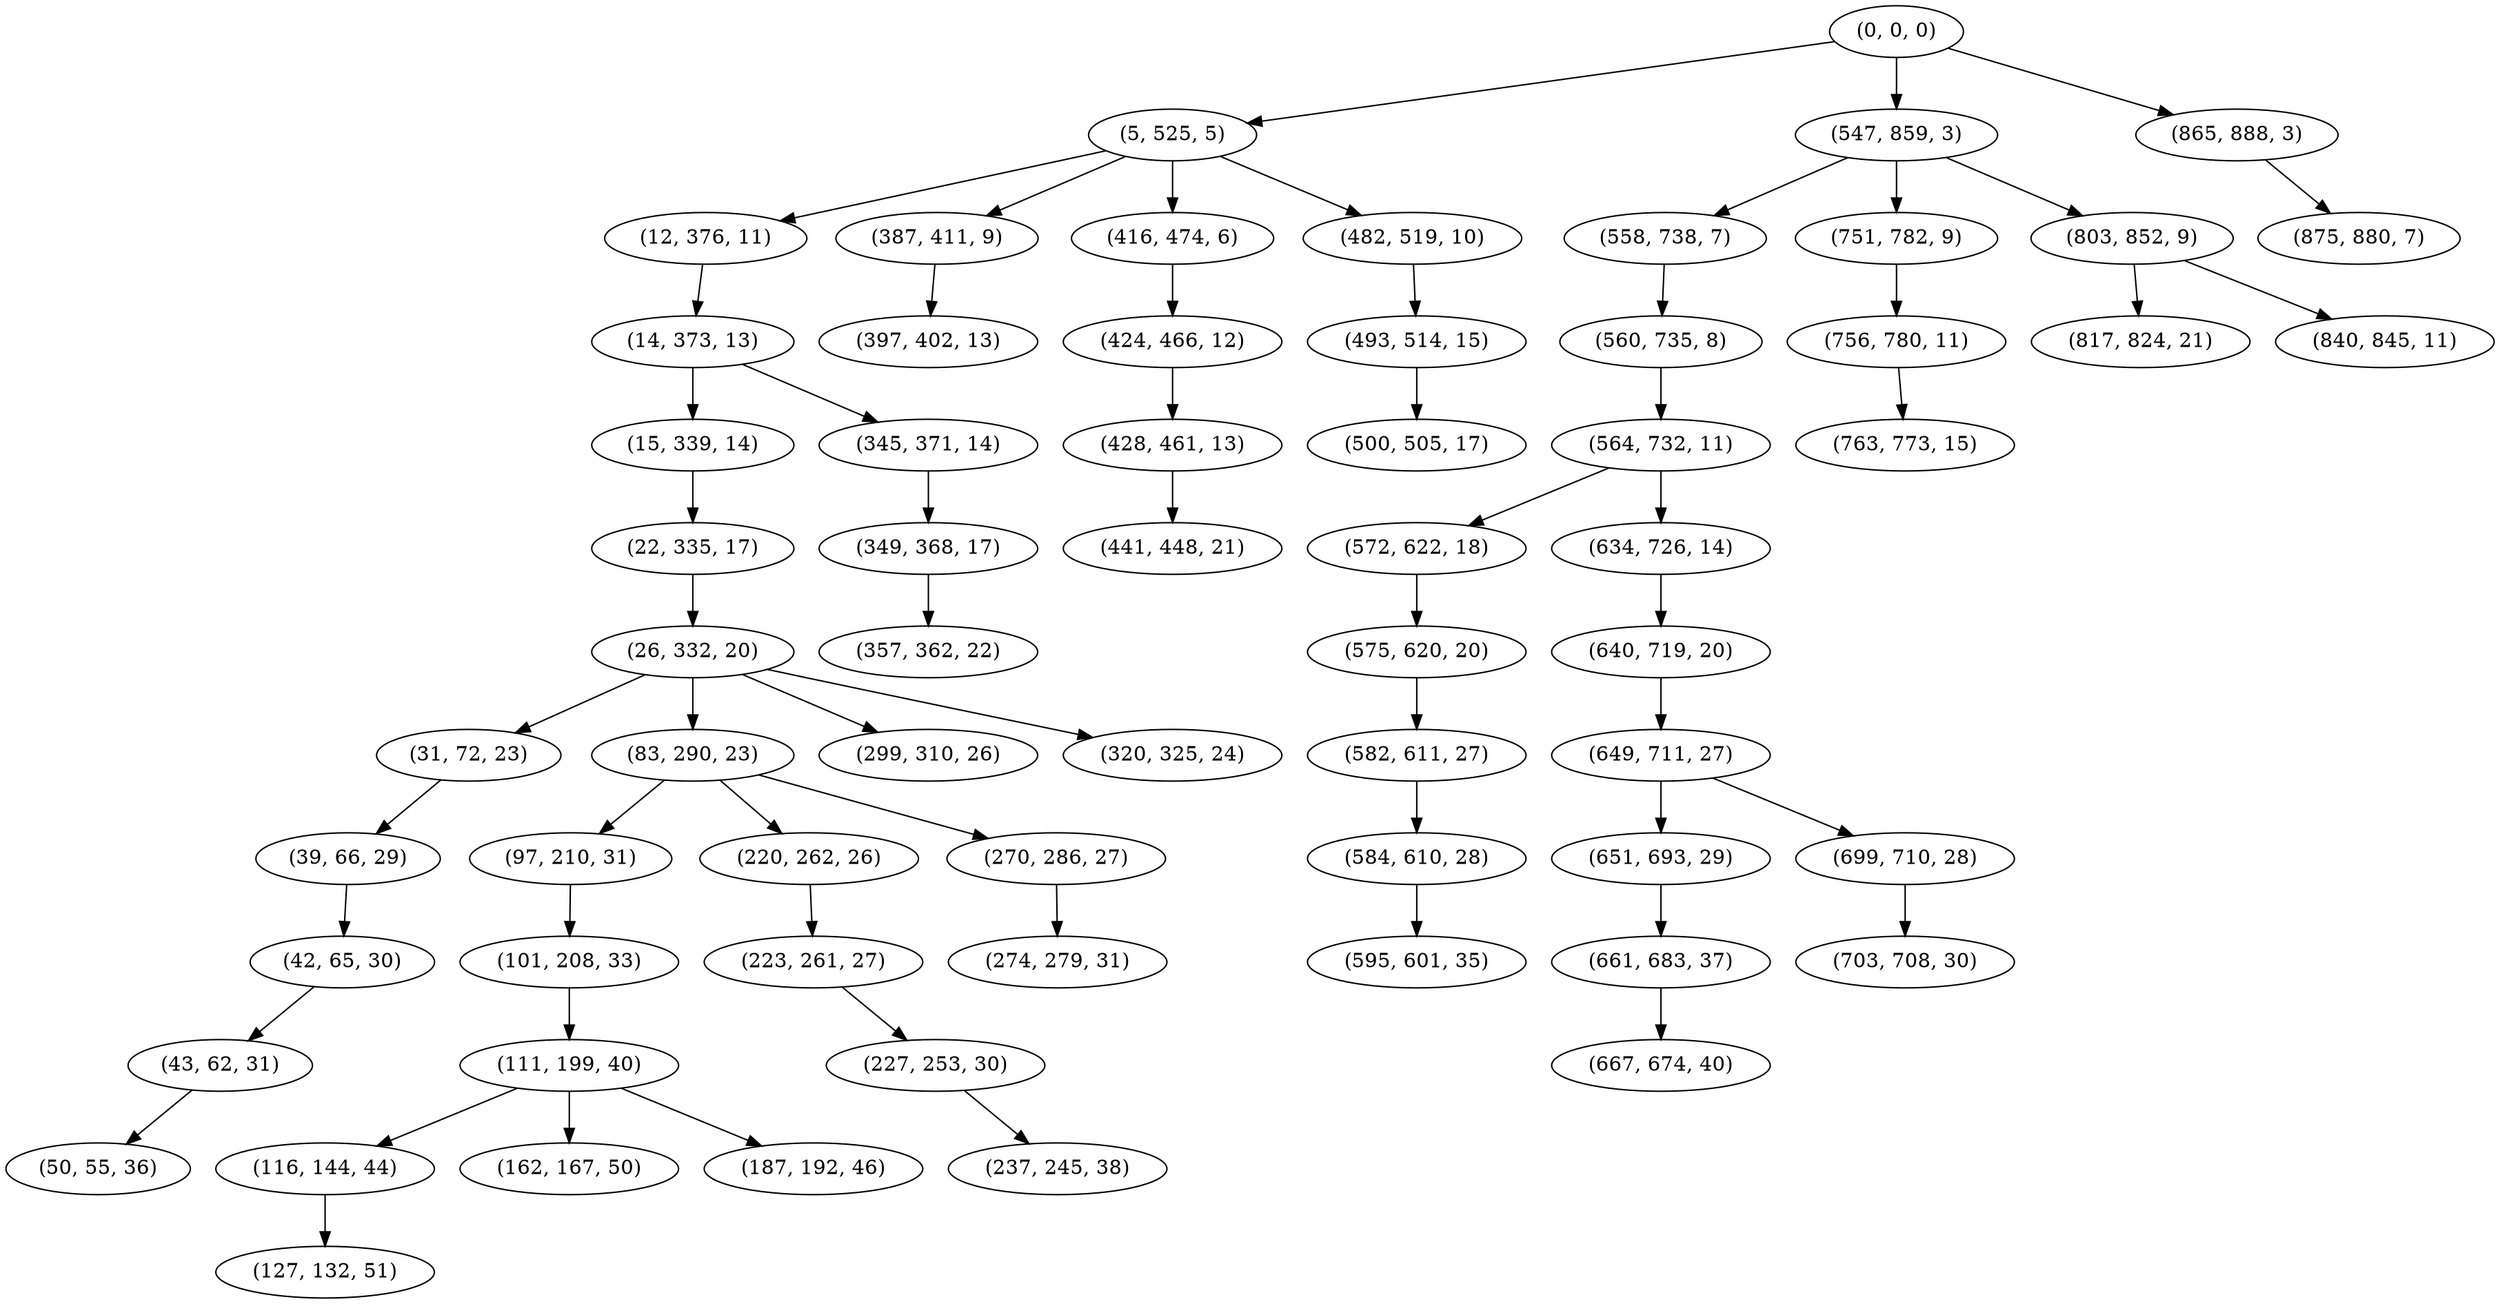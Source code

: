 digraph tree {
    "(0, 0, 0)";
    "(5, 525, 5)";
    "(12, 376, 11)";
    "(14, 373, 13)";
    "(15, 339, 14)";
    "(22, 335, 17)";
    "(26, 332, 20)";
    "(31, 72, 23)";
    "(39, 66, 29)";
    "(42, 65, 30)";
    "(43, 62, 31)";
    "(50, 55, 36)";
    "(83, 290, 23)";
    "(97, 210, 31)";
    "(101, 208, 33)";
    "(111, 199, 40)";
    "(116, 144, 44)";
    "(127, 132, 51)";
    "(162, 167, 50)";
    "(187, 192, 46)";
    "(220, 262, 26)";
    "(223, 261, 27)";
    "(227, 253, 30)";
    "(237, 245, 38)";
    "(270, 286, 27)";
    "(274, 279, 31)";
    "(299, 310, 26)";
    "(320, 325, 24)";
    "(345, 371, 14)";
    "(349, 368, 17)";
    "(357, 362, 22)";
    "(387, 411, 9)";
    "(397, 402, 13)";
    "(416, 474, 6)";
    "(424, 466, 12)";
    "(428, 461, 13)";
    "(441, 448, 21)";
    "(482, 519, 10)";
    "(493, 514, 15)";
    "(500, 505, 17)";
    "(547, 859, 3)";
    "(558, 738, 7)";
    "(560, 735, 8)";
    "(564, 732, 11)";
    "(572, 622, 18)";
    "(575, 620, 20)";
    "(582, 611, 27)";
    "(584, 610, 28)";
    "(595, 601, 35)";
    "(634, 726, 14)";
    "(640, 719, 20)";
    "(649, 711, 27)";
    "(651, 693, 29)";
    "(661, 683, 37)";
    "(667, 674, 40)";
    "(699, 710, 28)";
    "(703, 708, 30)";
    "(751, 782, 9)";
    "(756, 780, 11)";
    "(763, 773, 15)";
    "(803, 852, 9)";
    "(817, 824, 21)";
    "(840, 845, 11)";
    "(865, 888, 3)";
    "(875, 880, 7)";
    "(0, 0, 0)" -> "(5, 525, 5)";
    "(0, 0, 0)" -> "(547, 859, 3)";
    "(0, 0, 0)" -> "(865, 888, 3)";
    "(5, 525, 5)" -> "(12, 376, 11)";
    "(5, 525, 5)" -> "(387, 411, 9)";
    "(5, 525, 5)" -> "(416, 474, 6)";
    "(5, 525, 5)" -> "(482, 519, 10)";
    "(12, 376, 11)" -> "(14, 373, 13)";
    "(14, 373, 13)" -> "(15, 339, 14)";
    "(14, 373, 13)" -> "(345, 371, 14)";
    "(15, 339, 14)" -> "(22, 335, 17)";
    "(22, 335, 17)" -> "(26, 332, 20)";
    "(26, 332, 20)" -> "(31, 72, 23)";
    "(26, 332, 20)" -> "(83, 290, 23)";
    "(26, 332, 20)" -> "(299, 310, 26)";
    "(26, 332, 20)" -> "(320, 325, 24)";
    "(31, 72, 23)" -> "(39, 66, 29)";
    "(39, 66, 29)" -> "(42, 65, 30)";
    "(42, 65, 30)" -> "(43, 62, 31)";
    "(43, 62, 31)" -> "(50, 55, 36)";
    "(83, 290, 23)" -> "(97, 210, 31)";
    "(83, 290, 23)" -> "(220, 262, 26)";
    "(83, 290, 23)" -> "(270, 286, 27)";
    "(97, 210, 31)" -> "(101, 208, 33)";
    "(101, 208, 33)" -> "(111, 199, 40)";
    "(111, 199, 40)" -> "(116, 144, 44)";
    "(111, 199, 40)" -> "(162, 167, 50)";
    "(111, 199, 40)" -> "(187, 192, 46)";
    "(116, 144, 44)" -> "(127, 132, 51)";
    "(220, 262, 26)" -> "(223, 261, 27)";
    "(223, 261, 27)" -> "(227, 253, 30)";
    "(227, 253, 30)" -> "(237, 245, 38)";
    "(270, 286, 27)" -> "(274, 279, 31)";
    "(345, 371, 14)" -> "(349, 368, 17)";
    "(349, 368, 17)" -> "(357, 362, 22)";
    "(387, 411, 9)" -> "(397, 402, 13)";
    "(416, 474, 6)" -> "(424, 466, 12)";
    "(424, 466, 12)" -> "(428, 461, 13)";
    "(428, 461, 13)" -> "(441, 448, 21)";
    "(482, 519, 10)" -> "(493, 514, 15)";
    "(493, 514, 15)" -> "(500, 505, 17)";
    "(547, 859, 3)" -> "(558, 738, 7)";
    "(547, 859, 3)" -> "(751, 782, 9)";
    "(547, 859, 3)" -> "(803, 852, 9)";
    "(558, 738, 7)" -> "(560, 735, 8)";
    "(560, 735, 8)" -> "(564, 732, 11)";
    "(564, 732, 11)" -> "(572, 622, 18)";
    "(564, 732, 11)" -> "(634, 726, 14)";
    "(572, 622, 18)" -> "(575, 620, 20)";
    "(575, 620, 20)" -> "(582, 611, 27)";
    "(582, 611, 27)" -> "(584, 610, 28)";
    "(584, 610, 28)" -> "(595, 601, 35)";
    "(634, 726, 14)" -> "(640, 719, 20)";
    "(640, 719, 20)" -> "(649, 711, 27)";
    "(649, 711, 27)" -> "(651, 693, 29)";
    "(649, 711, 27)" -> "(699, 710, 28)";
    "(651, 693, 29)" -> "(661, 683, 37)";
    "(661, 683, 37)" -> "(667, 674, 40)";
    "(699, 710, 28)" -> "(703, 708, 30)";
    "(751, 782, 9)" -> "(756, 780, 11)";
    "(756, 780, 11)" -> "(763, 773, 15)";
    "(803, 852, 9)" -> "(817, 824, 21)";
    "(803, 852, 9)" -> "(840, 845, 11)";
    "(865, 888, 3)" -> "(875, 880, 7)";
}
